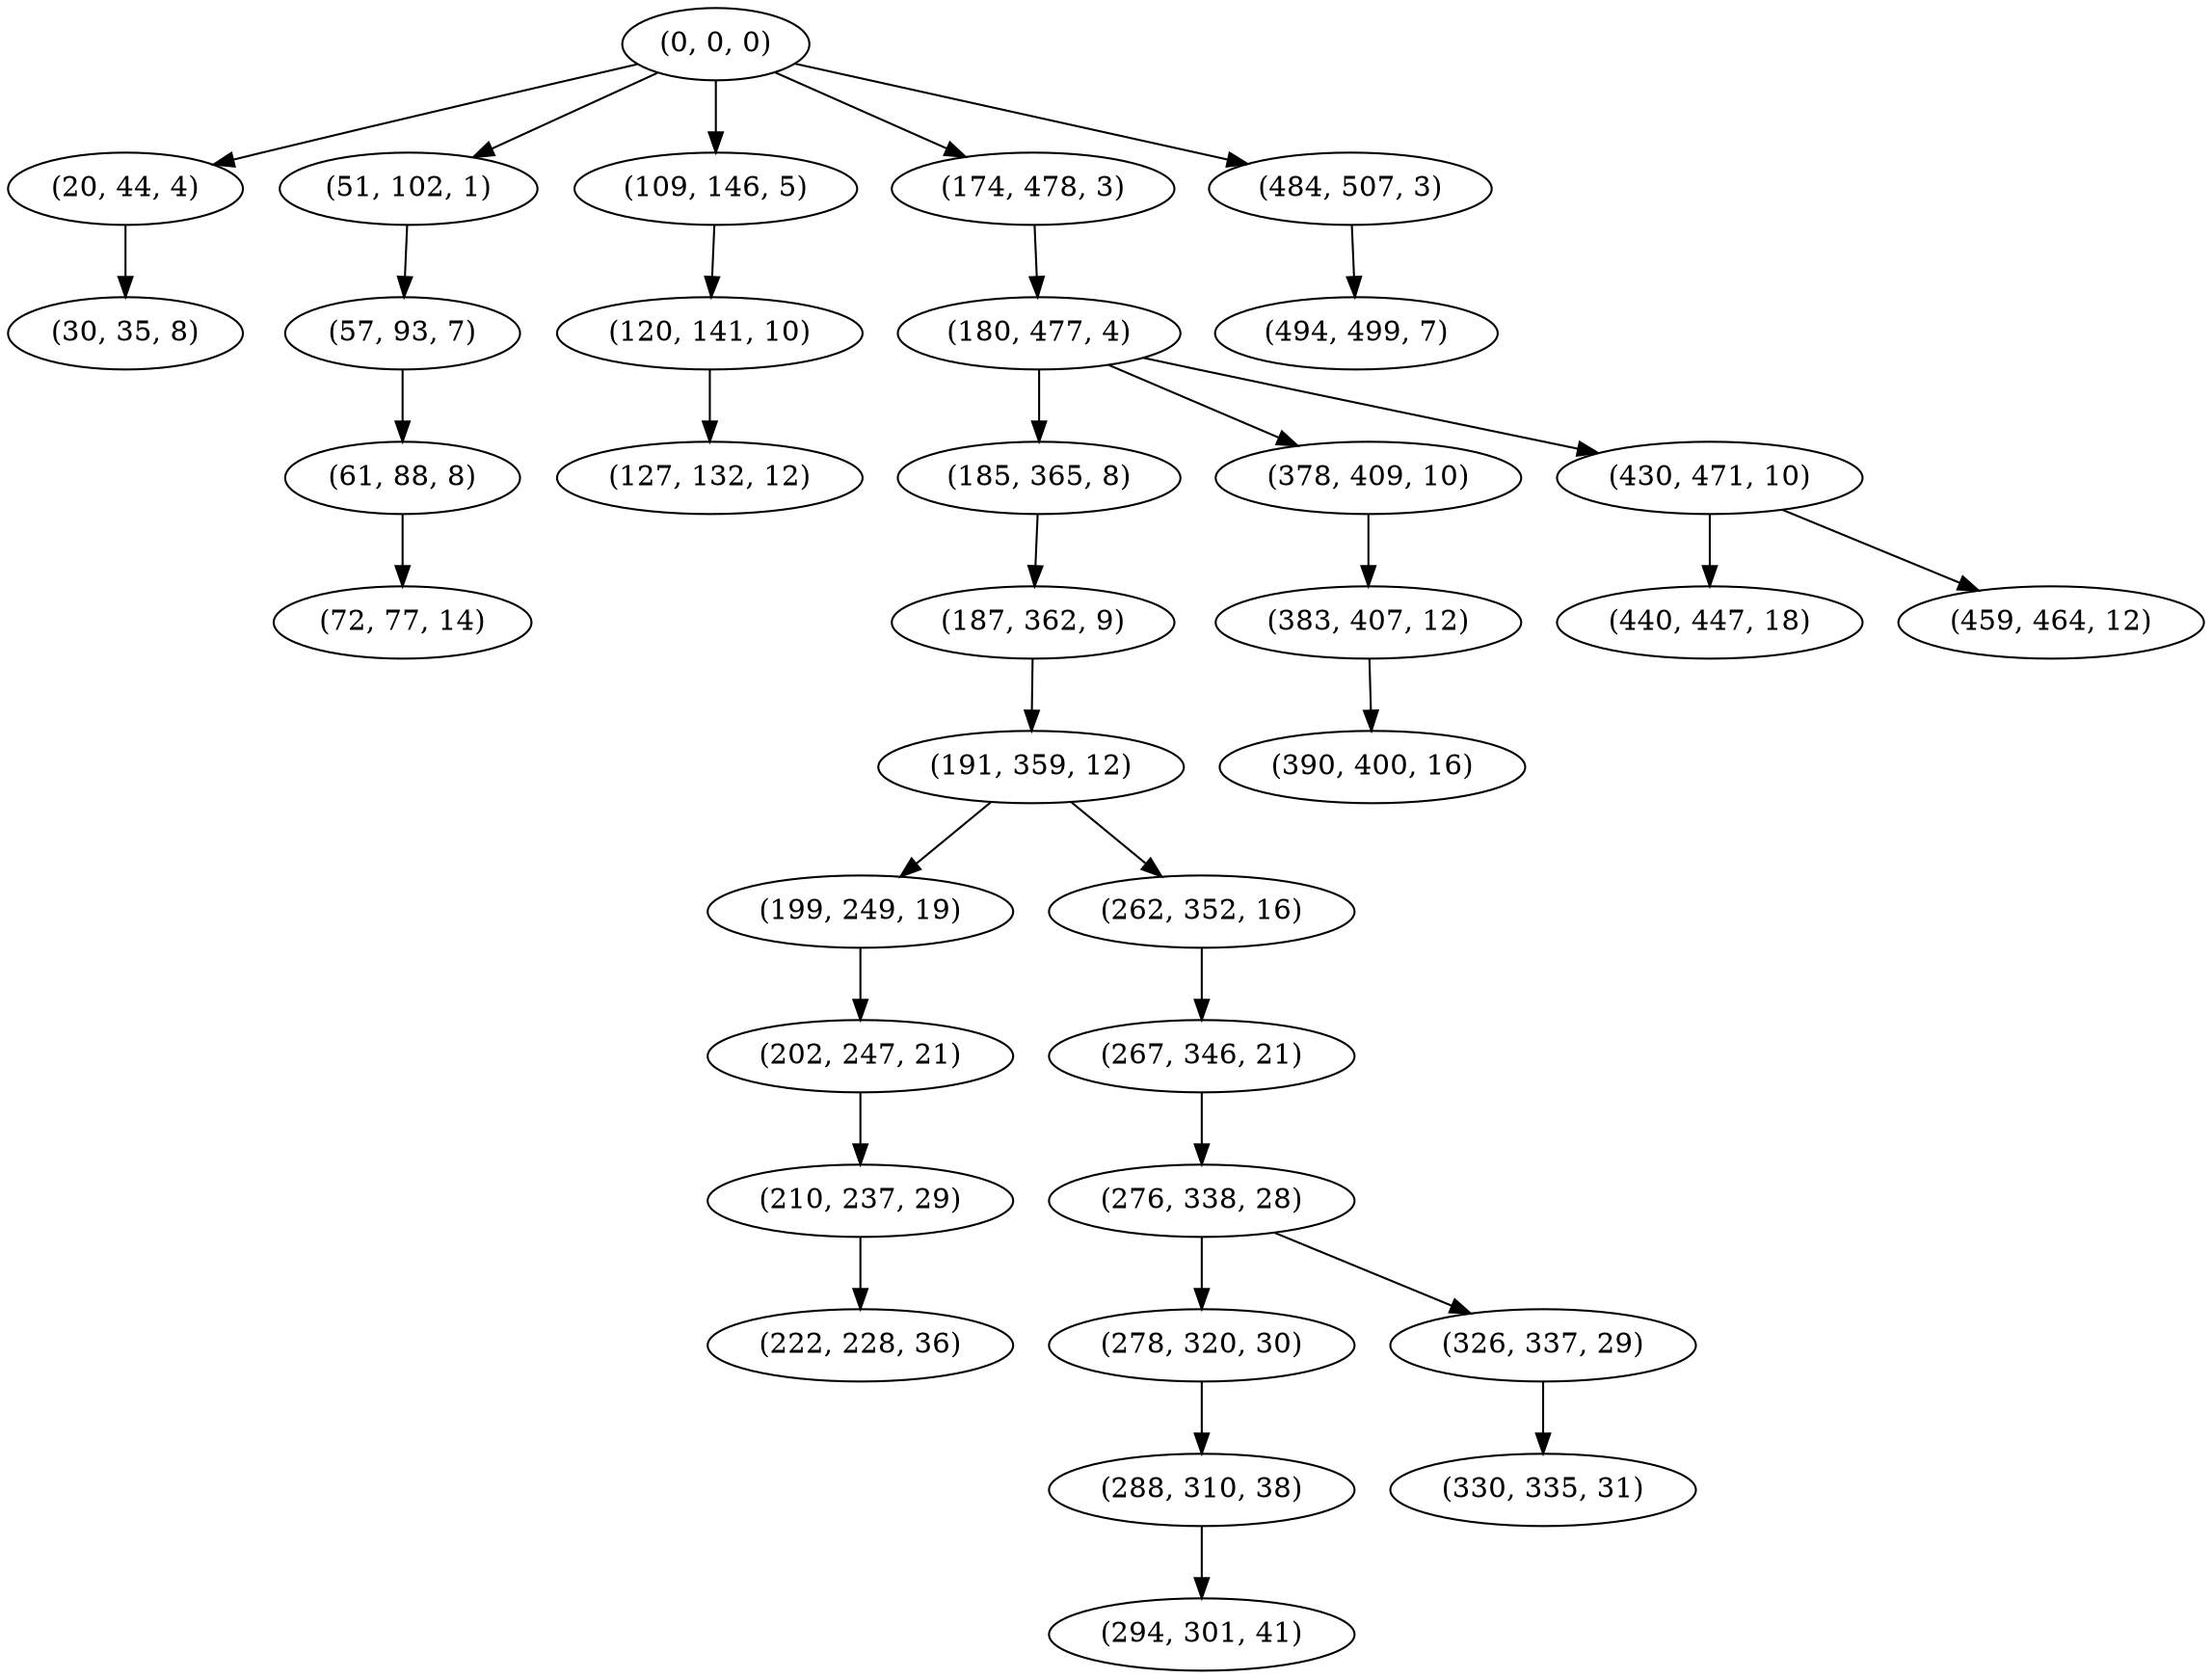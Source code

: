 digraph tree {
    "(0, 0, 0)";
    "(20, 44, 4)";
    "(30, 35, 8)";
    "(51, 102, 1)";
    "(57, 93, 7)";
    "(61, 88, 8)";
    "(72, 77, 14)";
    "(109, 146, 5)";
    "(120, 141, 10)";
    "(127, 132, 12)";
    "(174, 478, 3)";
    "(180, 477, 4)";
    "(185, 365, 8)";
    "(187, 362, 9)";
    "(191, 359, 12)";
    "(199, 249, 19)";
    "(202, 247, 21)";
    "(210, 237, 29)";
    "(222, 228, 36)";
    "(262, 352, 16)";
    "(267, 346, 21)";
    "(276, 338, 28)";
    "(278, 320, 30)";
    "(288, 310, 38)";
    "(294, 301, 41)";
    "(326, 337, 29)";
    "(330, 335, 31)";
    "(378, 409, 10)";
    "(383, 407, 12)";
    "(390, 400, 16)";
    "(430, 471, 10)";
    "(440, 447, 18)";
    "(459, 464, 12)";
    "(484, 507, 3)";
    "(494, 499, 7)";
    "(0, 0, 0)" -> "(20, 44, 4)";
    "(0, 0, 0)" -> "(51, 102, 1)";
    "(0, 0, 0)" -> "(109, 146, 5)";
    "(0, 0, 0)" -> "(174, 478, 3)";
    "(0, 0, 0)" -> "(484, 507, 3)";
    "(20, 44, 4)" -> "(30, 35, 8)";
    "(51, 102, 1)" -> "(57, 93, 7)";
    "(57, 93, 7)" -> "(61, 88, 8)";
    "(61, 88, 8)" -> "(72, 77, 14)";
    "(109, 146, 5)" -> "(120, 141, 10)";
    "(120, 141, 10)" -> "(127, 132, 12)";
    "(174, 478, 3)" -> "(180, 477, 4)";
    "(180, 477, 4)" -> "(185, 365, 8)";
    "(180, 477, 4)" -> "(378, 409, 10)";
    "(180, 477, 4)" -> "(430, 471, 10)";
    "(185, 365, 8)" -> "(187, 362, 9)";
    "(187, 362, 9)" -> "(191, 359, 12)";
    "(191, 359, 12)" -> "(199, 249, 19)";
    "(191, 359, 12)" -> "(262, 352, 16)";
    "(199, 249, 19)" -> "(202, 247, 21)";
    "(202, 247, 21)" -> "(210, 237, 29)";
    "(210, 237, 29)" -> "(222, 228, 36)";
    "(262, 352, 16)" -> "(267, 346, 21)";
    "(267, 346, 21)" -> "(276, 338, 28)";
    "(276, 338, 28)" -> "(278, 320, 30)";
    "(276, 338, 28)" -> "(326, 337, 29)";
    "(278, 320, 30)" -> "(288, 310, 38)";
    "(288, 310, 38)" -> "(294, 301, 41)";
    "(326, 337, 29)" -> "(330, 335, 31)";
    "(378, 409, 10)" -> "(383, 407, 12)";
    "(383, 407, 12)" -> "(390, 400, 16)";
    "(430, 471, 10)" -> "(440, 447, 18)";
    "(430, 471, 10)" -> "(459, 464, 12)";
    "(484, 507, 3)" -> "(494, 499, 7)";
}
